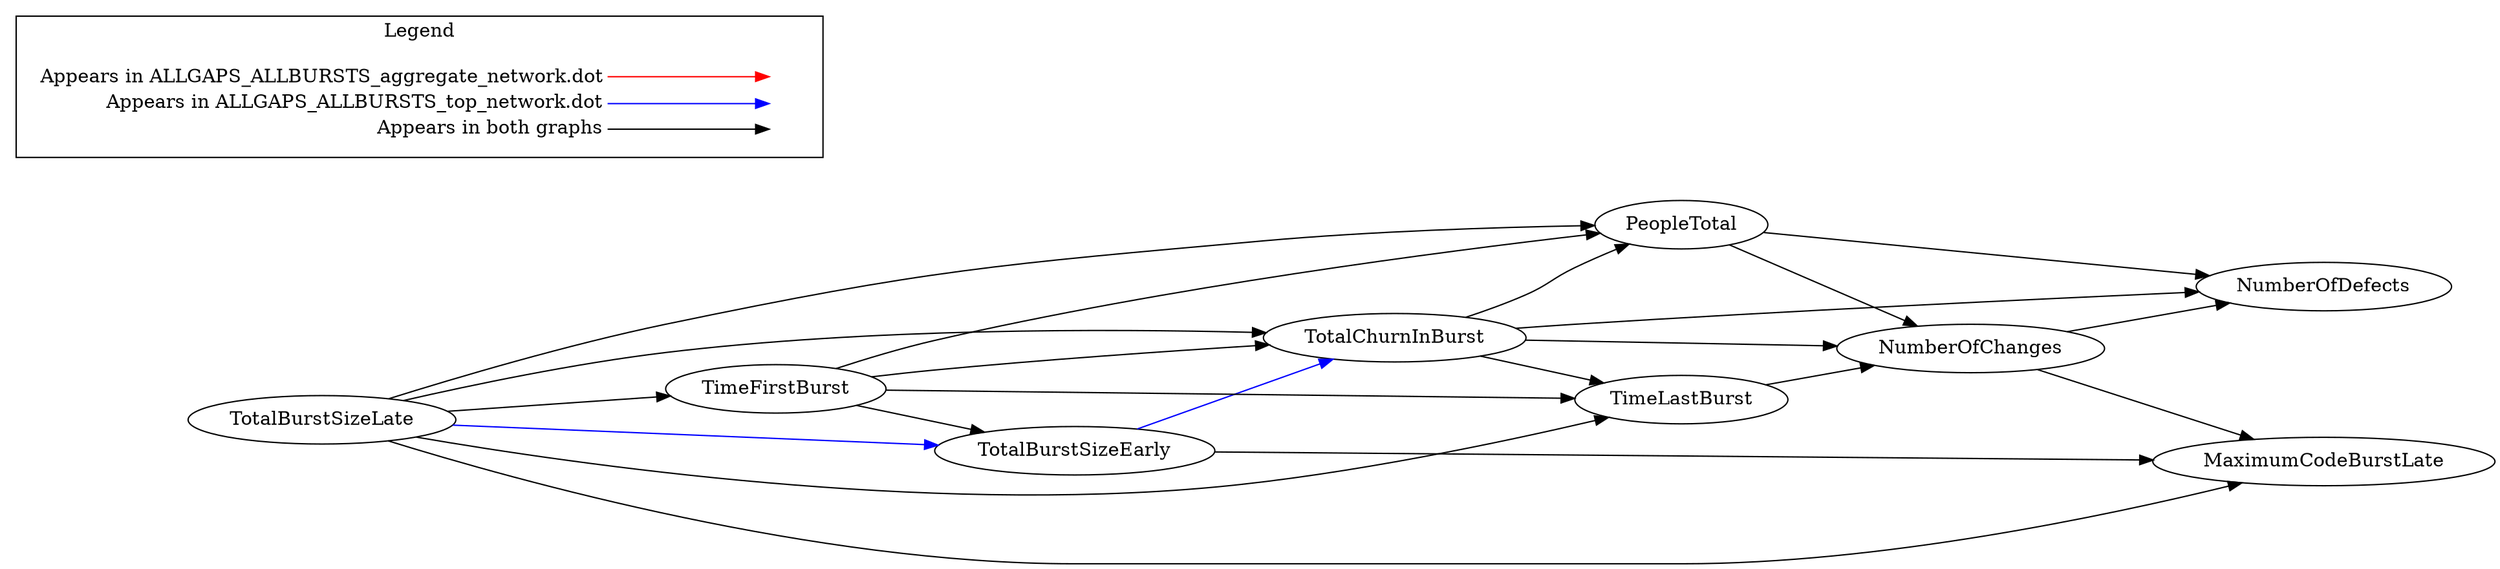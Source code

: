 digraph {
NumberOfChanges -> NumberOfDefects[color="black"];
NumberOfChanges -> MaximumCodeBurstLate[color="black"];
TotalBurstSizeEarly -> MaximumCodeBurstLate[color="black"];
TotalBurstSizeLate -> TimeLastBurst[color="black"];
TotalBurstSizeLate -> MaximumCodeBurstLate[color="black"];
TimeLastBurst -> NumberOfChanges[color="black"];
TimeFirstBurst -> TimeLastBurst[color="black"];
TotalChurnInBurst -> NumberOfDefects[color="black"];
TotalChurnInBurst -> NumberOfChanges[color="black"];
TotalChurnInBurst -> TimeLastBurst[color="black"];
PeopleTotal -> NumberOfDefects[color="black"];
PeopleTotal -> NumberOfChanges[color="black"];
TotalBurstSizeLate -> PeopleTotal[color="black"];
TimeFirstBurst -> PeopleTotal[color="black"];
TotalBurstSizeLate -> TotalChurnInBurst[color="black"];
TimeFirstBurst -> TotalBurstSizeEarly[color="black"];
TimeFirstBurst -> TotalChurnInBurst[color="black"];
TotalChurnInBurst -> PeopleTotal[color="black"];
TotalBurstSizeLate -> TimeFirstBurst[color="black"];
TotalBurstSizeEarly -> TotalChurnInBurst[color="blue"];
TotalBurstSizeLate -> TotalBurstSizeEarly[color="blue"];

  rankdir=LR
  node [shape=plaintext]
  subgraph cluster_01 { 
    label = "Legend";
    key [label=<<table border="0" cellpadding="2" cellspacing="0" cellborder="0">
      <tr><td align="right" port="i1">Appears in ALLGAPS_ALLBURSTS_aggregate_network.dot</td></tr>
      <tr><td align="right" port="i2">Appears in ALLGAPS_ALLBURSTS_top_network.dot</td></tr>
      <tr><td align="right" port="i3">Appears in both graphs</td></tr>
      </table>>]
    key2 [label=<<table border="0" cellpadding="2" cellspacing="0" cellborder="0">
      <tr><td port="i1">&nbsp;</td></tr>
      <tr><td port="i2">&nbsp;</td></tr>
      <tr><td port="i3">&nbsp;</td></tr>
      </table>>]
    key:i1:e -> key2:i1:w [color=red]
    key:i2:e -> key2:i2:w [color=blue]
    key:i3:e -> key2:i3:w [color=black]
  }
}